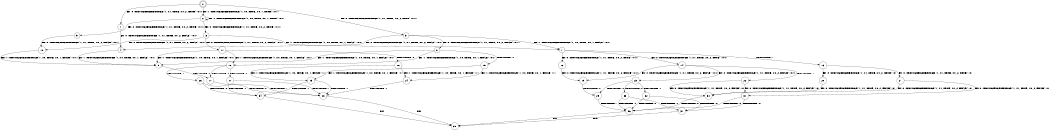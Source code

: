 digraph BCG {
size = "7, 10.5";
center = TRUE;
node [shape = circle];
0 [peripheries = 2];
0 -> 1 [label = "EX !0 !ATOMIC_EXCH_BRANCH (1, +1, TRUE, +0, 2, TRUE) !:0:1:"];
0 -> 2 [label = "EX !1 !ATOMIC_EXCH_BRANCH (1, +0, TRUE, +0, 1, TRUE) !:0:1:"];
0 -> 3 [label = "EX !0 !ATOMIC_EXCH_BRANCH (1, +1, TRUE, +0, 2, TRUE) !:0:1:"];
1 -> 4 [label = "EX !0 !ATOMIC_EXCH_BRANCH (1, +1, TRUE, +0, 2, FALSE) !:0:1:"];
2 -> 5 [label = "EX !0 !ATOMIC_EXCH_BRANCH (1, +1, TRUE, +0, 2, TRUE) !:0:1:"];
2 -> 6 [label = "EX !0 !ATOMIC_EXCH_BRANCH (1, +1, TRUE, +0, 2, TRUE) !:0:1:"];
2 -> 2 [label = "EX !1 !ATOMIC_EXCH_BRANCH (1, +0, TRUE, +0, 1, TRUE) !:0:1:"];
3 -> 4 [label = "EX !0 !ATOMIC_EXCH_BRANCH (1, +1, TRUE, +0, 2, FALSE) !:0:1:"];
3 -> 7 [label = "EX !1 !ATOMIC_EXCH_BRANCH (1, +0, TRUE, +0, 1, FALSE) !:0:1:"];
3 -> 8 [label = "EX !0 !ATOMIC_EXCH_BRANCH (1, +1, TRUE, +0, 2, FALSE) !:0:1:"];
4 -> 9 [label = "EX !1 !ATOMIC_EXCH_BRANCH (1, +0, TRUE, +0, 1, FALSE) !:0:1:"];
5 -> 10 [label = "EX !0 !ATOMIC_EXCH_BRANCH (1, +1, TRUE, +0, 2, FALSE) !:0:1:"];
6 -> 10 [label = "EX !0 !ATOMIC_EXCH_BRANCH (1, +1, TRUE, +0, 2, FALSE) !:0:1:"];
6 -> 7 [label = "EX !1 !ATOMIC_EXCH_BRANCH (1, +0, TRUE, +0, 1, FALSE) !:0:1:"];
6 -> 11 [label = "EX !0 !ATOMIC_EXCH_BRANCH (1, +1, TRUE, +0, 2, FALSE) !:0:1:"];
7 -> 12 [label = "EX !0 !ATOMIC_EXCH_BRANCH (1, +1, TRUE, +0, 2, TRUE) !:0:1:"];
7 -> 13 [label = "TERMINATE !1"];
7 -> 14 [label = "EX !0 !ATOMIC_EXCH_BRANCH (1, +1, TRUE, +0, 2, TRUE) !:0:1:"];
8 -> 9 [label = "EX !1 !ATOMIC_EXCH_BRANCH (1, +0, TRUE, +0, 1, FALSE) !:0:1:"];
8 -> 15 [label = "TERMINATE !0"];
8 -> 16 [label = "EX !1 !ATOMIC_EXCH_BRANCH (1, +0, TRUE, +0, 1, FALSE) !:0:1:"];
9 -> 17 [label = "TERMINATE !0"];
10 -> 9 [label = "EX !1 !ATOMIC_EXCH_BRANCH (1, +0, TRUE, +0, 1, FALSE) !:0:1:"];
11 -> 9 [label = "EX !1 !ATOMIC_EXCH_BRANCH (1, +0, TRUE, +0, 1, FALSE) !:0:1:"];
11 -> 18 [label = "TERMINATE !0"];
11 -> 16 [label = "EX !1 !ATOMIC_EXCH_BRANCH (1, +0, TRUE, +0, 1, FALSE) !:0:1:"];
12 -> 19 [label = "EX !0 !ATOMIC_EXCH_BRANCH (1, +1, TRUE, +0, 2, FALSE) !:0:1:"];
13 -> 20 [label = "EX !0 !ATOMIC_EXCH_BRANCH (1, +1, TRUE, +0, 2, TRUE) !:0:"];
13 -> 21 [label = "EX !0 !ATOMIC_EXCH_BRANCH (1, +1, TRUE, +0, 2, TRUE) !:0:"];
14 -> 19 [label = "EX !0 !ATOMIC_EXCH_BRANCH (1, +1, TRUE, +0, 2, FALSE) !:0:1:"];
14 -> 22 [label = "TERMINATE !1"];
14 -> 23 [label = "EX !0 !ATOMIC_EXCH_BRANCH (1, +1, TRUE, +0, 2, FALSE) !:0:1:"];
15 -> 24 [label = "EX !1 !ATOMIC_EXCH_BRANCH (1, +0, TRUE, +0, 1, FALSE) !:1:"];
15 -> 25 [label = "EX !1 !ATOMIC_EXCH_BRANCH (1, +0, TRUE, +0, 1, FALSE) !:1:"];
16 -> 17 [label = "TERMINATE !0"];
16 -> 26 [label = "TERMINATE !1"];
16 -> 27 [label = "TERMINATE !0"];
17 -> 28 [label = "TERMINATE !1"];
18 -> 24 [label = "EX !1 !ATOMIC_EXCH_BRANCH (1, +0, TRUE, +0, 1, FALSE) !:1:"];
18 -> 25 [label = "EX !1 !ATOMIC_EXCH_BRANCH (1, +0, TRUE, +0, 1, FALSE) !:1:"];
19 -> 29 [label = "TERMINATE !0"];
20 -> 30 [label = "EX !0 !ATOMIC_EXCH_BRANCH (1, +1, TRUE, +0, 2, FALSE) !:0:"];
21 -> 30 [label = "EX !0 !ATOMIC_EXCH_BRANCH (1, +1, TRUE, +0, 2, FALSE) !:0:"];
21 -> 31 [label = "EX !0 !ATOMIC_EXCH_BRANCH (1, +1, TRUE, +0, 2, FALSE) !:0:"];
22 -> 30 [label = "EX !0 !ATOMIC_EXCH_BRANCH (1, +1, TRUE, +0, 2, FALSE) !:0:"];
22 -> 31 [label = "EX !0 !ATOMIC_EXCH_BRANCH (1, +1, TRUE, +0, 2, FALSE) !:0:"];
23 -> 29 [label = "TERMINATE !0"];
23 -> 32 [label = "TERMINATE !1"];
23 -> 33 [label = "TERMINATE !0"];
24 -> 28 [label = "TERMINATE !1"];
25 -> 28 [label = "TERMINATE !1"];
25 -> 34 [label = "TERMINATE !1"];
26 -> 28 [label = "TERMINATE !0"];
26 -> 34 [label = "TERMINATE !0"];
27 -> 28 [label = "TERMINATE !1"];
27 -> 34 [label = "TERMINATE !1"];
28 -> 35 [label = "exit"];
29 -> 36 [label = "TERMINATE !1"];
30 -> 36 [label = "TERMINATE !0"];
31 -> 36 [label = "TERMINATE !0"];
31 -> 37 [label = "TERMINATE !0"];
32 -> 36 [label = "TERMINATE !0"];
32 -> 37 [label = "TERMINATE !0"];
33 -> 36 [label = "TERMINATE !1"];
33 -> 37 [label = "TERMINATE !1"];
34 -> 35 [label = "exit"];
36 -> 35 [label = "exit"];
37 -> 35 [label = "exit"];
}
